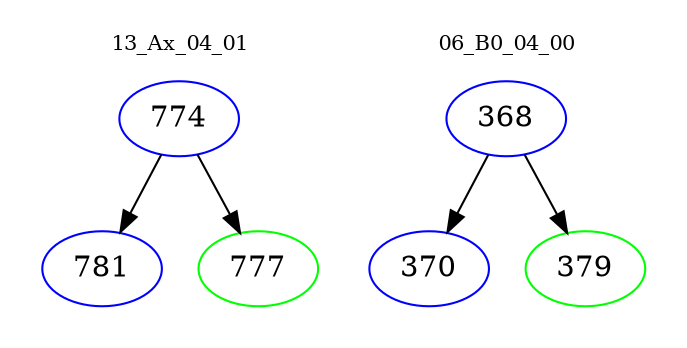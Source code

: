 digraph{
subgraph cluster_0 {
color = white
label = "13_Ax_04_01";
fontsize=10;
T0_774 [label="774", color="blue"]
T0_774 -> T0_781 [color="black"]
T0_781 [label="781", color="blue"]
T0_774 -> T0_777 [color="black"]
T0_777 [label="777", color="green"]
}
subgraph cluster_1 {
color = white
label = "06_B0_04_00";
fontsize=10;
T1_368 [label="368", color="blue"]
T1_368 -> T1_370 [color="black"]
T1_370 [label="370", color="blue"]
T1_368 -> T1_379 [color="black"]
T1_379 [label="379", color="green"]
}
}
